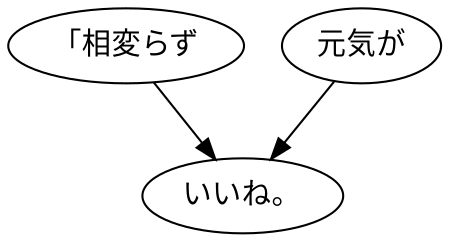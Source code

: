 digraph graph2577 {
	node0 [label="「相変らず"];
	node1 [label="元気が"];
	node2 [label="いいね。"];
	node0 -> node2;
	node1 -> node2;
}
